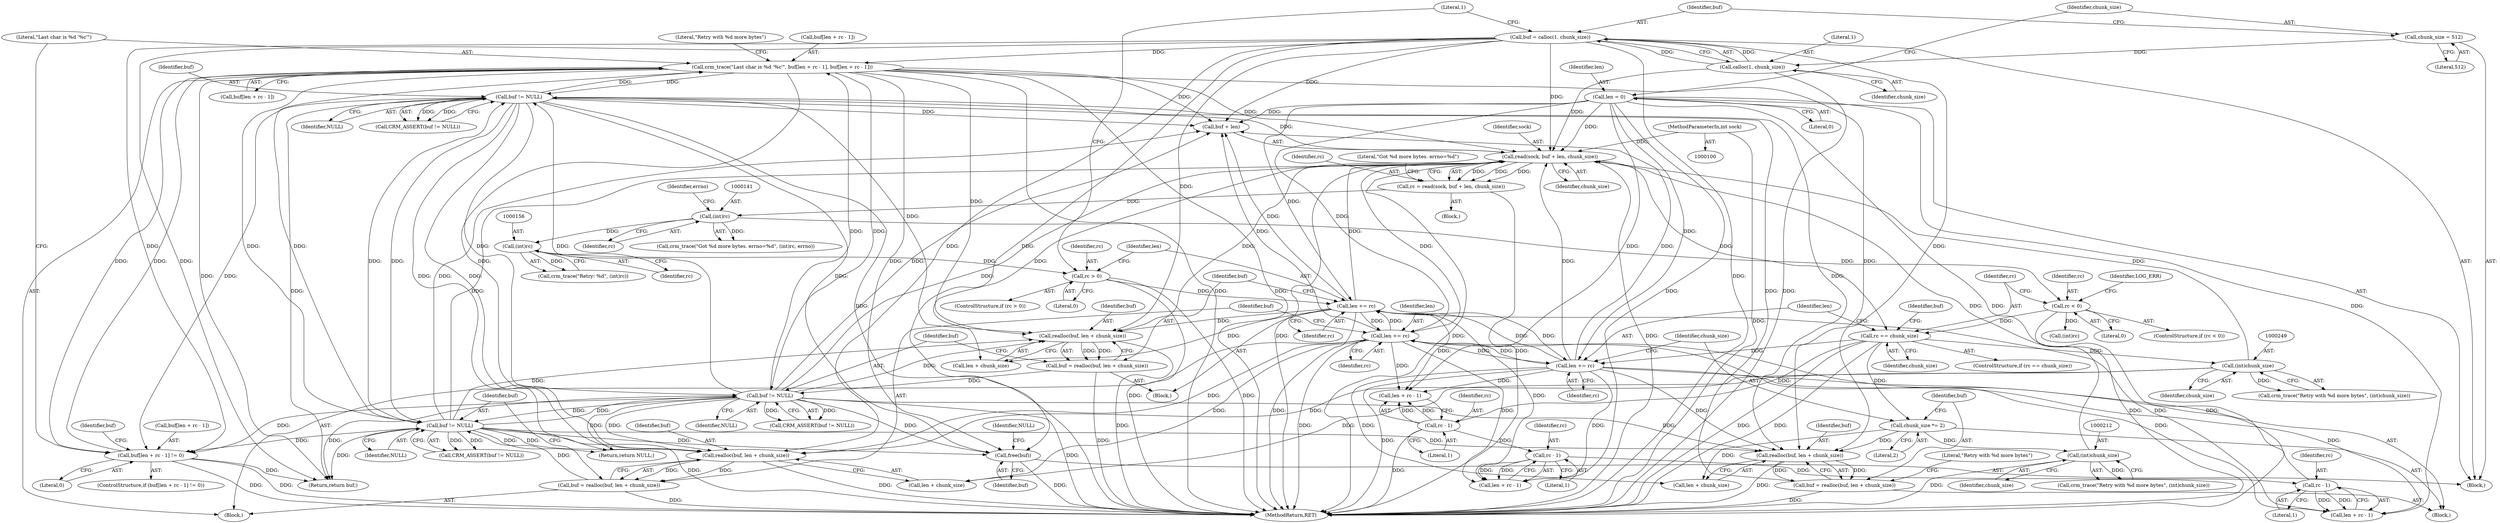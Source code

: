 digraph "1_pacemaker_564f7cc2a51dcd2f28ab12a13394f31be5aa3c93_12@API" {
"1000270" [label="(Call,free(buf))"];
"1000230" [label="(Call,crm_trace(\"Last char is %d '%c'\", buf[len + rc - 1], buf[len + rc - 1]))"];
"1000220" [label="(Call,buf[len + rc - 1] != 0)"];
"1000215" [label="(Call,buf != NULL)"];
"1000202" [label="(Call,buf = realloc(buf, len + chunk_size))"];
"1000204" [label="(Call,realloc(buf, len + chunk_size))"];
"1000262" [label="(Call,buf != NULL)"];
"1000254" [label="(Call,buf = realloc(buf, len + chunk_size))"];
"1000256" [label="(Call,realloc(buf, len + chunk_size))"];
"1000174" [label="(Call,buf != NULL)"];
"1000166" [label="(Call,buf = realloc(buf, len + chunk_size))"];
"1000168" [label="(Call,realloc(buf, len + chunk_size))"];
"1000119" [label="(Call,buf = calloc(1, chunk_size))"];
"1000121" [label="(Call,calloc(1, chunk_size))"];
"1000116" [label="(Call,chunk_size = 512)"];
"1000163" [label="(Call,len += rc)"];
"1000159" [label="(Call,rc > 0)"];
"1000155" [label="(Call,(int)rc)"];
"1000140" [label="(Call,(int)rc)"];
"1000130" [label="(Call,rc = read(sock, buf + len, chunk_size))"];
"1000132" [label="(Call,read(sock, buf + len, chunk_size))"];
"1000101" [label="(MethodParameterIn,int sock)"];
"1000112" [label="(Call,len = 0)"];
"1000251" [label="(Call,len += rc)"];
"1000243" [label="(Call,rc - 1)"];
"1000236" [label="(Call,rc - 1)"];
"1000225" [label="(Call,rc - 1)"];
"1000192" [label="(Call,rc == chunk_size)"];
"1000179" [label="(Call,rc < 0)"];
"1000196" [label="(Call,len += rc)"];
"1000211" [label="(Call,(int)chunk_size)"];
"1000199" [label="(Call,chunk_size *= 2)"];
"1000248" [label="(Call,(int)chunk_size)"];
"1000215" [label="(Call,buf != NULL)"];
"1000230" [label="(Call,crm_trace(\"Last char is %d '%c'\", buf[len + rc - 1], buf[len + rc - 1]))"];
"1000222" [label="(Identifier,buf)"];
"1000153" [label="(Call,crm_trace(\"Retry: %d\", (int)rc))"];
"1000114" [label="(Literal,0)"];
"1000236" [label="(Call,rc - 1)"];
"1000225" [label="(Call,rc - 1)"];
"1000247" [label="(Literal,\"Retry with %d more bytes\")"];
"1000116" [label="(Call,chunk_size = 512)"];
"1000216" [label="(Identifier,buf)"];
"1000234" [label="(Call,len + rc - 1)"];
"1000131" [label="(Identifier,rc)"];
"1000217" [label="(Identifier,NULL)"];
"1000268" [label="(Identifier,buf)"];
"1000203" [label="(Identifier,buf)"];
"1000250" [label="(Identifier,chunk_size)"];
"1000232" [label="(Call,buf[len + rc - 1])"];
"1000193" [label="(Identifier,rc)"];
"1000255" [label="(Identifier,buf)"];
"1000219" [label="(ControlStructure,if (buf[len + rc - 1] != 0))"];
"1000180" [label="(Identifier,rc)"];
"1000228" [label="(Literal,0)"];
"1000258" [label="(Call,len + chunk_size)"];
"1000142" [label="(Identifier,rc)"];
"1000184" [label="(Identifier,LOG_ERR)"];
"1000199" [label="(Call,chunk_size *= 2)"];
"1000118" [label="(Literal,512)"];
"1000113" [label="(Identifier,len)"];
"1000272" [label="(Return,return NULL;)"];
"1000229" [label="(Block,)"];
"1000262" [label="(Call,buf != NULL)"];
"1000112" [label="(Call,len = 0)"];
"1000241" [label="(Call,len + rc - 1)"];
"1000271" [label="(Identifier,buf)"];
"1000192" [label="(Call,rc == chunk_size)"];
"1000165" [label="(Identifier,rc)"];
"1000166" [label="(Call,buf = realloc(buf, len + chunk_size))"];
"1000139" [label="(Literal,\"Got %d more bytes. errno=%d\")"];
"1000173" [label="(Call,CRM_ASSERT(buf != NULL))"];
"1000270" [label="(Call,free(buf))"];
"1000102" [label="(Block,)"];
"1000264" [label="(Identifier,NULL)"];
"1000158" [label="(ControlStructure,if (rc > 0))"];
"1000273" [label="(Identifier,NULL)"];
"1000161" [label="(Literal,0)"];
"1000231" [label="(Literal,\"Last char is %d '%c'\")"];
"1000214" [label="(Call,CRM_ASSERT(buf != NULL))"];
"1000130" [label="(Call,rc = read(sock, buf + len, chunk_size))"];
"1000206" [label="(Call,len + chunk_size)"];
"1000205" [label="(Identifier,buf)"];
"1000194" [label="(Identifier,chunk_size)"];
"1000119" [label="(Call,buf = calloc(1, chunk_size))"];
"1000174" [label="(Call,buf != NULL)"];
"1000196" [label="(Call,len += rc)"];
"1000175" [label="(Identifier,buf)"];
"1000211" [label="(Call,(int)chunk_size)"];
"1000202" [label="(Call,buf = realloc(buf, len + chunk_size))"];
"1000221" [label="(Call,buf[len + rc - 1])"];
"1000168" [label="(Call,realloc(buf, len + chunk_size))"];
"1000220" [label="(Call,buf[len + rc - 1] != 0)"];
"1000159" [label="(Call,rc > 0)"];
"1000162" [label="(Block,)"];
"1000267" [label="(Return,return buf;)"];
"1000245" [label="(Literal,1)"];
"1000254" [label="(Call,buf = realloc(buf, len + chunk_size))"];
"1000237" [label="(Identifier,rc)"];
"1000226" [label="(Identifier,rc)"];
"1000169" [label="(Identifier,buf)"];
"1000121" [label="(Call,calloc(1, chunk_size))"];
"1000191" [label="(ControlStructure,if (rc == chunk_size))"];
"1000210" [label="(Literal,\"Retry with %d more bytes\")"];
"1000120" [label="(Identifier,buf)"];
"1000256" [label="(Call,realloc(buf, len + chunk_size))"];
"1000160" [label="(Identifier,rc)"];
"1000157" [label="(Identifier,rc)"];
"1000246" [label="(Call,crm_trace(\"Retry with %d more bytes\", (int)chunk_size))"];
"1000239" [label="(Call,buf[len + rc - 1])"];
"1000195" [label="(Block,)"];
"1000238" [label="(Literal,1)"];
"1000181" [label="(Literal,0)"];
"1000138" [label="(Call,crm_trace(\"Got %d more bytes. errno=%d\", (int)rc, errno))"];
"1000227" [label="(Literal,1)"];
"1000167" [label="(Identifier,buf)"];
"1000178" [label="(ControlStructure,if (rc < 0))"];
"1000253" [label="(Identifier,rc)"];
"1000243" [label="(Call,rc - 1)"];
"1000155" [label="(Call,(int)rc)"];
"1000209" [label="(Call,crm_trace(\"Retry with %d more bytes\", (int)chunk_size))"];
"1000133" [label="(Identifier,sock)"];
"1000204" [label="(Call,realloc(buf, len + chunk_size))"];
"1000186" [label="(Call,(int)rc)"];
"1000132" [label="(Call,read(sock, buf + len, chunk_size))"];
"1000176" [label="(Identifier,NULL)"];
"1000261" [label="(Call,CRM_ASSERT(buf != NULL))"];
"1000263" [label="(Identifier,buf)"];
"1000257" [label="(Identifier,buf)"];
"1000163" [label="(Call,len += rc)"];
"1000244" [label="(Identifier,rc)"];
"1000117" [label="(Identifier,chunk_size)"];
"1000213" [label="(Identifier,chunk_size)"];
"1000140" [label="(Call,(int)rc)"];
"1000137" [label="(Identifier,chunk_size)"];
"1000252" [label="(Identifier,len)"];
"1000179" [label="(Call,rc < 0)"];
"1000126" [label="(Block,)"];
"1000201" [label="(Literal,2)"];
"1000223" [label="(Call,len + rc - 1)"];
"1000164" [label="(Identifier,len)"];
"1000170" [label="(Call,len + chunk_size)"];
"1000125" [label="(Literal,1)"];
"1000274" [label="(MethodReturn,RET)"];
"1000101" [label="(MethodParameterIn,int sock)"];
"1000123" [label="(Identifier,chunk_size)"];
"1000197" [label="(Identifier,len)"];
"1000200" [label="(Identifier,chunk_size)"];
"1000251" [label="(Call,len += rc)"];
"1000198" [label="(Identifier,rc)"];
"1000248" [label="(Call,(int)chunk_size)"];
"1000122" [label="(Literal,1)"];
"1000134" [label="(Call,buf + len)"];
"1000143" [label="(Identifier,errno)"];
"1000270" -> "1000102"  [label="AST: "];
"1000270" -> "1000271"  [label="CFG: "];
"1000271" -> "1000270"  [label="AST: "];
"1000273" -> "1000270"  [label="CFG: "];
"1000270" -> "1000274"  [label="DDG: "];
"1000230" -> "1000270"  [label="DDG: "];
"1000215" -> "1000270"  [label="DDG: "];
"1000262" -> "1000270"  [label="DDG: "];
"1000174" -> "1000270"  [label="DDG: "];
"1000119" -> "1000270"  [label="DDG: "];
"1000230" -> "1000229"  [label="AST: "];
"1000230" -> "1000239"  [label="CFG: "];
"1000231" -> "1000230"  [label="AST: "];
"1000232" -> "1000230"  [label="AST: "];
"1000239" -> "1000230"  [label="AST: "];
"1000247" -> "1000230"  [label="CFG: "];
"1000230" -> "1000274"  [label="DDG: "];
"1000230" -> "1000274"  [label="DDG: "];
"1000230" -> "1000132"  [label="DDG: "];
"1000230" -> "1000134"  [label="DDG: "];
"1000230" -> "1000168"  [label="DDG: "];
"1000230" -> "1000174"  [label="DDG: "];
"1000230" -> "1000204"  [label="DDG: "];
"1000230" -> "1000215"  [label="DDG: "];
"1000230" -> "1000220"  [label="DDG: "];
"1000220" -> "1000230"  [label="DDG: "];
"1000215" -> "1000230"  [label="DDG: "];
"1000262" -> "1000230"  [label="DDG: "];
"1000174" -> "1000230"  [label="DDG: "];
"1000119" -> "1000230"  [label="DDG: "];
"1000230" -> "1000256"  [label="DDG: "];
"1000230" -> "1000262"  [label="DDG: "];
"1000230" -> "1000267"  [label="DDG: "];
"1000220" -> "1000219"  [label="AST: "];
"1000220" -> "1000228"  [label="CFG: "];
"1000221" -> "1000220"  [label="AST: "];
"1000228" -> "1000220"  [label="AST: "];
"1000231" -> "1000220"  [label="CFG: "];
"1000268" -> "1000220"  [label="CFG: "];
"1000220" -> "1000274"  [label="DDG: "];
"1000220" -> "1000274"  [label="DDG: "];
"1000215" -> "1000220"  [label="DDG: "];
"1000262" -> "1000220"  [label="DDG: "];
"1000174" -> "1000220"  [label="DDG: "];
"1000119" -> "1000220"  [label="DDG: "];
"1000220" -> "1000267"  [label="DDG: "];
"1000215" -> "1000214"  [label="AST: "];
"1000215" -> "1000217"  [label="CFG: "];
"1000216" -> "1000215"  [label="AST: "];
"1000217" -> "1000215"  [label="AST: "];
"1000214" -> "1000215"  [label="CFG: "];
"1000215" -> "1000274"  [label="DDG: "];
"1000215" -> "1000132"  [label="DDG: "];
"1000215" -> "1000134"  [label="DDG: "];
"1000215" -> "1000168"  [label="DDG: "];
"1000215" -> "1000174"  [label="DDG: "];
"1000215" -> "1000204"  [label="DDG: "];
"1000215" -> "1000214"  [label="DDG: "];
"1000215" -> "1000214"  [label="DDG: "];
"1000202" -> "1000215"  [label="DDG: "];
"1000262" -> "1000215"  [label="DDG: "];
"1000174" -> "1000215"  [label="DDG: "];
"1000215" -> "1000256"  [label="DDG: "];
"1000215" -> "1000262"  [label="DDG: "];
"1000215" -> "1000267"  [label="DDG: "];
"1000215" -> "1000272"  [label="DDG: "];
"1000202" -> "1000195"  [label="AST: "];
"1000202" -> "1000204"  [label="CFG: "];
"1000203" -> "1000202"  [label="AST: "];
"1000204" -> "1000202"  [label="AST: "];
"1000210" -> "1000202"  [label="CFG: "];
"1000202" -> "1000274"  [label="DDG: "];
"1000204" -> "1000202"  [label="DDG: "];
"1000204" -> "1000202"  [label="DDG: "];
"1000204" -> "1000206"  [label="CFG: "];
"1000205" -> "1000204"  [label="AST: "];
"1000206" -> "1000204"  [label="AST: "];
"1000204" -> "1000274"  [label="DDG: "];
"1000262" -> "1000204"  [label="DDG: "];
"1000174" -> "1000204"  [label="DDG: "];
"1000119" -> "1000204"  [label="DDG: "];
"1000196" -> "1000204"  [label="DDG: "];
"1000199" -> "1000204"  [label="DDG: "];
"1000262" -> "1000261"  [label="AST: "];
"1000262" -> "1000264"  [label="CFG: "];
"1000263" -> "1000262"  [label="AST: "];
"1000264" -> "1000262"  [label="AST: "];
"1000261" -> "1000262"  [label="CFG: "];
"1000262" -> "1000274"  [label="DDG: "];
"1000262" -> "1000132"  [label="DDG: "];
"1000262" -> "1000134"  [label="DDG: "];
"1000262" -> "1000168"  [label="DDG: "];
"1000262" -> "1000174"  [label="DDG: "];
"1000262" -> "1000256"  [label="DDG: "];
"1000262" -> "1000261"  [label="DDG: "];
"1000262" -> "1000261"  [label="DDG: "];
"1000254" -> "1000262"  [label="DDG: "];
"1000174" -> "1000262"  [label="DDG: "];
"1000262" -> "1000267"  [label="DDG: "];
"1000262" -> "1000272"  [label="DDG: "];
"1000254" -> "1000229"  [label="AST: "];
"1000254" -> "1000256"  [label="CFG: "];
"1000255" -> "1000254"  [label="AST: "];
"1000256" -> "1000254"  [label="AST: "];
"1000263" -> "1000254"  [label="CFG: "];
"1000254" -> "1000274"  [label="DDG: "];
"1000256" -> "1000254"  [label="DDG: "];
"1000256" -> "1000254"  [label="DDG: "];
"1000256" -> "1000258"  [label="CFG: "];
"1000257" -> "1000256"  [label="AST: "];
"1000258" -> "1000256"  [label="AST: "];
"1000256" -> "1000274"  [label="DDG: "];
"1000174" -> "1000256"  [label="DDG: "];
"1000119" -> "1000256"  [label="DDG: "];
"1000251" -> "1000256"  [label="DDG: "];
"1000248" -> "1000256"  [label="DDG: "];
"1000174" -> "1000173"  [label="AST: "];
"1000174" -> "1000176"  [label="CFG: "];
"1000175" -> "1000174"  [label="AST: "];
"1000176" -> "1000174"  [label="AST: "];
"1000173" -> "1000174"  [label="CFG: "];
"1000174" -> "1000274"  [label="DDG: "];
"1000174" -> "1000132"  [label="DDG: "];
"1000174" -> "1000134"  [label="DDG: "];
"1000174" -> "1000168"  [label="DDG: "];
"1000174" -> "1000173"  [label="DDG: "];
"1000174" -> "1000173"  [label="DDG: "];
"1000166" -> "1000174"  [label="DDG: "];
"1000174" -> "1000267"  [label="DDG: "];
"1000174" -> "1000272"  [label="DDG: "];
"1000166" -> "1000162"  [label="AST: "];
"1000166" -> "1000168"  [label="CFG: "];
"1000167" -> "1000166"  [label="AST: "];
"1000168" -> "1000166"  [label="AST: "];
"1000175" -> "1000166"  [label="CFG: "];
"1000166" -> "1000274"  [label="DDG: "];
"1000168" -> "1000166"  [label="DDG: "];
"1000168" -> "1000166"  [label="DDG: "];
"1000168" -> "1000170"  [label="CFG: "];
"1000169" -> "1000168"  [label="AST: "];
"1000170" -> "1000168"  [label="AST: "];
"1000168" -> "1000274"  [label="DDG: "];
"1000119" -> "1000168"  [label="DDG: "];
"1000163" -> "1000168"  [label="DDG: "];
"1000132" -> "1000168"  [label="DDG: "];
"1000119" -> "1000102"  [label="AST: "];
"1000119" -> "1000121"  [label="CFG: "];
"1000120" -> "1000119"  [label="AST: "];
"1000121" -> "1000119"  [label="AST: "];
"1000125" -> "1000119"  [label="CFG: "];
"1000119" -> "1000274"  [label="DDG: "];
"1000121" -> "1000119"  [label="DDG: "];
"1000121" -> "1000119"  [label="DDG: "];
"1000119" -> "1000132"  [label="DDG: "];
"1000119" -> "1000134"  [label="DDG: "];
"1000119" -> "1000267"  [label="DDG: "];
"1000121" -> "1000123"  [label="CFG: "];
"1000122" -> "1000121"  [label="AST: "];
"1000123" -> "1000121"  [label="AST: "];
"1000121" -> "1000274"  [label="DDG: "];
"1000116" -> "1000121"  [label="DDG: "];
"1000121" -> "1000132"  [label="DDG: "];
"1000116" -> "1000102"  [label="AST: "];
"1000116" -> "1000118"  [label="CFG: "];
"1000117" -> "1000116"  [label="AST: "];
"1000118" -> "1000116"  [label="AST: "];
"1000120" -> "1000116"  [label="CFG: "];
"1000163" -> "1000162"  [label="AST: "];
"1000163" -> "1000165"  [label="CFG: "];
"1000164" -> "1000163"  [label="AST: "];
"1000165" -> "1000163"  [label="AST: "];
"1000167" -> "1000163"  [label="CFG: "];
"1000163" -> "1000274"  [label="DDG: "];
"1000163" -> "1000132"  [label="DDG: "];
"1000163" -> "1000134"  [label="DDG: "];
"1000159" -> "1000163"  [label="DDG: "];
"1000112" -> "1000163"  [label="DDG: "];
"1000251" -> "1000163"  [label="DDG: "];
"1000196" -> "1000163"  [label="DDG: "];
"1000163" -> "1000170"  [label="DDG: "];
"1000163" -> "1000196"  [label="DDG: "];
"1000163" -> "1000223"  [label="DDG: "];
"1000163" -> "1000234"  [label="DDG: "];
"1000163" -> "1000241"  [label="DDG: "];
"1000163" -> "1000251"  [label="DDG: "];
"1000159" -> "1000158"  [label="AST: "];
"1000159" -> "1000161"  [label="CFG: "];
"1000160" -> "1000159"  [label="AST: "];
"1000161" -> "1000159"  [label="AST: "];
"1000125" -> "1000159"  [label="CFG: "];
"1000164" -> "1000159"  [label="CFG: "];
"1000159" -> "1000274"  [label="DDG: "];
"1000159" -> "1000274"  [label="DDG: "];
"1000155" -> "1000159"  [label="DDG: "];
"1000155" -> "1000153"  [label="AST: "];
"1000155" -> "1000157"  [label="CFG: "];
"1000156" -> "1000155"  [label="AST: "];
"1000157" -> "1000155"  [label="AST: "];
"1000153" -> "1000155"  [label="CFG: "];
"1000155" -> "1000153"  [label="DDG: "];
"1000140" -> "1000155"  [label="DDG: "];
"1000140" -> "1000138"  [label="AST: "];
"1000140" -> "1000142"  [label="CFG: "];
"1000141" -> "1000140"  [label="AST: "];
"1000142" -> "1000140"  [label="AST: "];
"1000143" -> "1000140"  [label="CFG: "];
"1000140" -> "1000138"  [label="DDG: "];
"1000130" -> "1000140"  [label="DDG: "];
"1000140" -> "1000179"  [label="DDG: "];
"1000130" -> "1000126"  [label="AST: "];
"1000130" -> "1000132"  [label="CFG: "];
"1000131" -> "1000130"  [label="AST: "];
"1000132" -> "1000130"  [label="AST: "];
"1000139" -> "1000130"  [label="CFG: "];
"1000130" -> "1000274"  [label="DDG: "];
"1000132" -> "1000130"  [label="DDG: "];
"1000132" -> "1000130"  [label="DDG: "];
"1000132" -> "1000130"  [label="DDG: "];
"1000132" -> "1000137"  [label="CFG: "];
"1000133" -> "1000132"  [label="AST: "];
"1000134" -> "1000132"  [label="AST: "];
"1000137" -> "1000132"  [label="AST: "];
"1000132" -> "1000274"  [label="DDG: "];
"1000132" -> "1000274"  [label="DDG: "];
"1000132" -> "1000274"  [label="DDG: "];
"1000101" -> "1000132"  [label="DDG: "];
"1000112" -> "1000132"  [label="DDG: "];
"1000251" -> "1000132"  [label="DDG: "];
"1000196" -> "1000132"  [label="DDG: "];
"1000211" -> "1000132"  [label="DDG: "];
"1000248" -> "1000132"  [label="DDG: "];
"1000132" -> "1000170"  [label="DDG: "];
"1000132" -> "1000192"  [label="DDG: "];
"1000101" -> "1000100"  [label="AST: "];
"1000101" -> "1000274"  [label="DDG: "];
"1000112" -> "1000102"  [label="AST: "];
"1000112" -> "1000114"  [label="CFG: "];
"1000113" -> "1000112"  [label="AST: "];
"1000114" -> "1000112"  [label="AST: "];
"1000117" -> "1000112"  [label="CFG: "];
"1000112" -> "1000274"  [label="DDG: "];
"1000112" -> "1000134"  [label="DDG: "];
"1000112" -> "1000196"  [label="DDG: "];
"1000112" -> "1000223"  [label="DDG: "];
"1000112" -> "1000234"  [label="DDG: "];
"1000112" -> "1000241"  [label="DDG: "];
"1000112" -> "1000251"  [label="DDG: "];
"1000251" -> "1000229"  [label="AST: "];
"1000251" -> "1000253"  [label="CFG: "];
"1000252" -> "1000251"  [label="AST: "];
"1000253" -> "1000251"  [label="AST: "];
"1000255" -> "1000251"  [label="CFG: "];
"1000251" -> "1000274"  [label="DDG: "];
"1000251" -> "1000134"  [label="DDG: "];
"1000251" -> "1000196"  [label="DDG: "];
"1000251" -> "1000223"  [label="DDG: "];
"1000251" -> "1000234"  [label="DDG: "];
"1000251" -> "1000241"  [label="DDG: "];
"1000243" -> "1000251"  [label="DDG: "];
"1000196" -> "1000251"  [label="DDG: "];
"1000251" -> "1000258"  [label="DDG: "];
"1000243" -> "1000241"  [label="AST: "];
"1000243" -> "1000245"  [label="CFG: "];
"1000244" -> "1000243"  [label="AST: "];
"1000245" -> "1000243"  [label="AST: "];
"1000241" -> "1000243"  [label="CFG: "];
"1000243" -> "1000241"  [label="DDG: "];
"1000243" -> "1000241"  [label="DDG: "];
"1000236" -> "1000243"  [label="DDG: "];
"1000236" -> "1000234"  [label="AST: "];
"1000236" -> "1000238"  [label="CFG: "];
"1000237" -> "1000236"  [label="AST: "];
"1000238" -> "1000236"  [label="AST: "];
"1000234" -> "1000236"  [label="CFG: "];
"1000236" -> "1000234"  [label="DDG: "];
"1000236" -> "1000234"  [label="DDG: "];
"1000225" -> "1000236"  [label="DDG: "];
"1000225" -> "1000223"  [label="AST: "];
"1000225" -> "1000227"  [label="CFG: "];
"1000226" -> "1000225"  [label="AST: "];
"1000227" -> "1000225"  [label="AST: "];
"1000223" -> "1000225"  [label="CFG: "];
"1000225" -> "1000274"  [label="DDG: "];
"1000225" -> "1000223"  [label="DDG: "];
"1000225" -> "1000223"  [label="DDG: "];
"1000192" -> "1000225"  [label="DDG: "];
"1000192" -> "1000191"  [label="AST: "];
"1000192" -> "1000194"  [label="CFG: "];
"1000193" -> "1000192"  [label="AST: "];
"1000194" -> "1000192"  [label="AST: "];
"1000197" -> "1000192"  [label="CFG: "];
"1000222" -> "1000192"  [label="CFG: "];
"1000192" -> "1000274"  [label="DDG: "];
"1000192" -> "1000274"  [label="DDG: "];
"1000179" -> "1000192"  [label="DDG: "];
"1000192" -> "1000196"  [label="DDG: "];
"1000192" -> "1000199"  [label="DDG: "];
"1000192" -> "1000248"  [label="DDG: "];
"1000179" -> "1000178"  [label="AST: "];
"1000179" -> "1000181"  [label="CFG: "];
"1000180" -> "1000179"  [label="AST: "];
"1000181" -> "1000179"  [label="AST: "];
"1000184" -> "1000179"  [label="CFG: "];
"1000193" -> "1000179"  [label="CFG: "];
"1000179" -> "1000274"  [label="DDG: "];
"1000179" -> "1000186"  [label="DDG: "];
"1000196" -> "1000195"  [label="AST: "];
"1000196" -> "1000198"  [label="CFG: "];
"1000197" -> "1000196"  [label="AST: "];
"1000198" -> "1000196"  [label="AST: "];
"1000200" -> "1000196"  [label="CFG: "];
"1000196" -> "1000274"  [label="DDG: "];
"1000196" -> "1000134"  [label="DDG: "];
"1000196" -> "1000206"  [label="DDG: "];
"1000196" -> "1000223"  [label="DDG: "];
"1000196" -> "1000234"  [label="DDG: "];
"1000196" -> "1000241"  [label="DDG: "];
"1000211" -> "1000209"  [label="AST: "];
"1000211" -> "1000213"  [label="CFG: "];
"1000212" -> "1000211"  [label="AST: "];
"1000213" -> "1000211"  [label="AST: "];
"1000209" -> "1000211"  [label="CFG: "];
"1000211" -> "1000274"  [label="DDG: "];
"1000211" -> "1000209"  [label="DDG: "];
"1000199" -> "1000211"  [label="DDG: "];
"1000199" -> "1000195"  [label="AST: "];
"1000199" -> "1000201"  [label="CFG: "];
"1000200" -> "1000199"  [label="AST: "];
"1000201" -> "1000199"  [label="AST: "];
"1000203" -> "1000199"  [label="CFG: "];
"1000199" -> "1000206"  [label="DDG: "];
"1000248" -> "1000246"  [label="AST: "];
"1000248" -> "1000250"  [label="CFG: "];
"1000249" -> "1000248"  [label="AST: "];
"1000250" -> "1000248"  [label="AST: "];
"1000246" -> "1000248"  [label="CFG: "];
"1000248" -> "1000246"  [label="DDG: "];
"1000248" -> "1000258"  [label="DDG: "];
}
